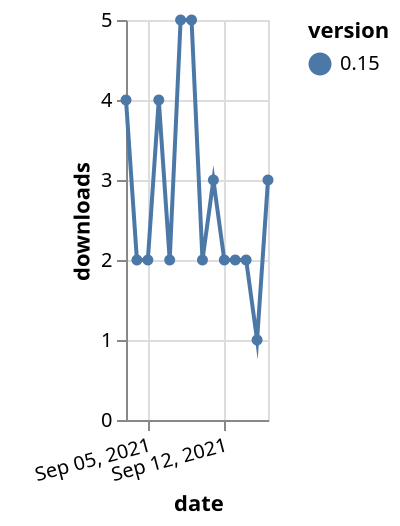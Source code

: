 {"$schema": "https://vega.github.io/schema/vega-lite/v5.json", "description": "A simple bar chart with embedded data.", "data": {"values": [{"date": "2021-09-03", "total": 4354, "delta": 4, "version": "0.15"}, {"date": "2021-09-04", "total": 4356, "delta": 2, "version": "0.15"}, {"date": "2021-09-05", "total": 4358, "delta": 2, "version": "0.15"}, {"date": "2021-09-06", "total": 4362, "delta": 4, "version": "0.15"}, {"date": "2021-09-07", "total": 4364, "delta": 2, "version": "0.15"}, {"date": "2021-09-08", "total": 4369, "delta": 5, "version": "0.15"}, {"date": "2021-09-09", "total": 4374, "delta": 5, "version": "0.15"}, {"date": "2021-09-10", "total": 4376, "delta": 2, "version": "0.15"}, {"date": "2021-09-11", "total": 4379, "delta": 3, "version": "0.15"}, {"date": "2021-09-12", "total": 4381, "delta": 2, "version": "0.15"}, {"date": "2021-09-13", "total": 4383, "delta": 2, "version": "0.15"}, {"date": "2021-09-14", "total": 4385, "delta": 2, "version": "0.15"}, {"date": "2021-09-15", "total": 4386, "delta": 1, "version": "0.15"}, {"date": "2021-09-16", "total": 4389, "delta": 3, "version": "0.15"}]}, "width": "container", "mark": {"type": "line", "point": {"filled": true}}, "encoding": {"x": {"field": "date", "type": "temporal", "timeUnit": "yearmonthdate", "title": "date", "axis": {"labelAngle": -15}}, "y": {"field": "delta", "type": "quantitative", "title": "downloads"}, "color": {"field": "version", "type": "nominal"}, "tooltip": {"field": "delta"}}}